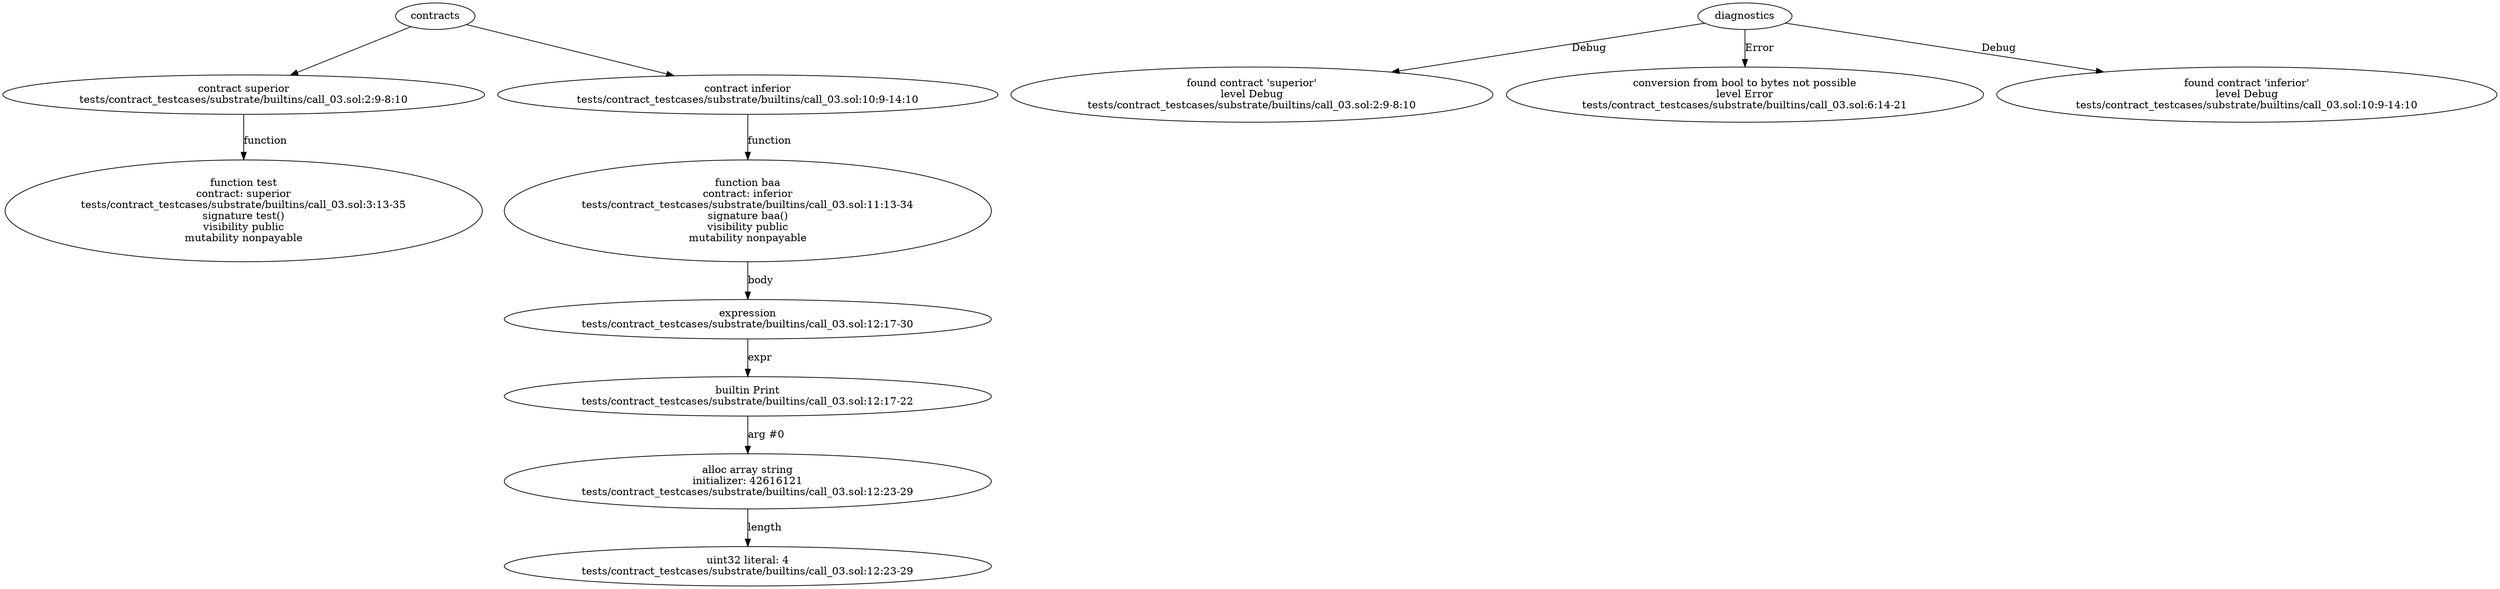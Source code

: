 strict digraph "tests/contract_testcases/substrate/builtins/call_03.sol" {
	contract [label="contract superior\ntests/contract_testcases/substrate/builtins/call_03.sol:2:9-8:10"]
	test [label="function test\ncontract: superior\ntests/contract_testcases/substrate/builtins/call_03.sol:3:13-35\nsignature test()\nvisibility public\nmutability nonpayable"]
	contract_3 [label="contract inferior\ntests/contract_testcases/substrate/builtins/call_03.sol:10:9-14:10"]
	baa [label="function baa\ncontract: inferior\ntests/contract_testcases/substrate/builtins/call_03.sol:11:13-34\nsignature baa()\nvisibility public\nmutability nonpayable"]
	expr [label="expression\ntests/contract_testcases/substrate/builtins/call_03.sol:12:17-30"]
	builtins [label="builtin Print\ntests/contract_testcases/substrate/builtins/call_03.sol:12:17-22"]
	alloc_array [label="alloc array string\ninitializer: 42616121\ntests/contract_testcases/substrate/builtins/call_03.sol:12:23-29"]
	number_literal [label="uint32 literal: 4\ntests/contract_testcases/substrate/builtins/call_03.sol:12:23-29"]
	diagnostic [label="found contract 'superior'\nlevel Debug\ntests/contract_testcases/substrate/builtins/call_03.sol:2:9-8:10"]
	diagnostic_11 [label="conversion from bool to bytes not possible\nlevel Error\ntests/contract_testcases/substrate/builtins/call_03.sol:6:14-21"]
	diagnostic_12 [label="found contract 'inferior'\nlevel Debug\ntests/contract_testcases/substrate/builtins/call_03.sol:10:9-14:10"]
	contracts -> contract
	contract -> test [label="function"]
	contracts -> contract_3
	contract_3 -> baa [label="function"]
	baa -> expr [label="body"]
	expr -> builtins [label="expr"]
	builtins -> alloc_array [label="arg #0"]
	alloc_array -> number_literal [label="length"]
	diagnostics -> diagnostic [label="Debug"]
	diagnostics -> diagnostic_11 [label="Error"]
	diagnostics -> diagnostic_12 [label="Debug"]
}
